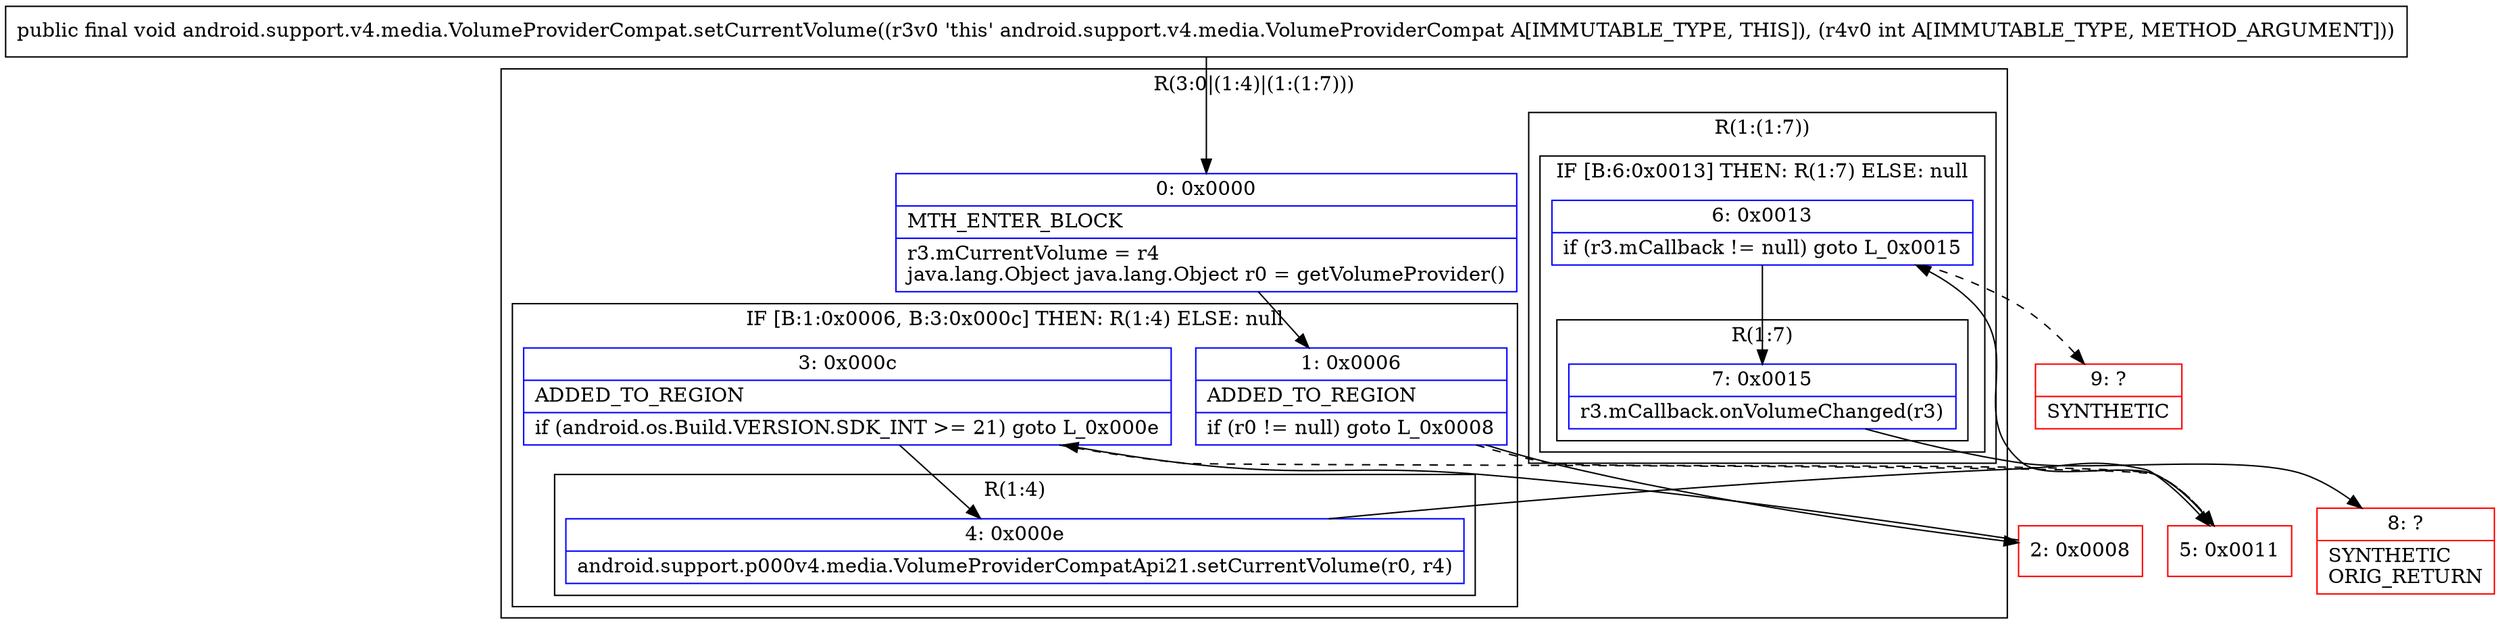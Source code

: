digraph "CFG forandroid.support.v4.media.VolumeProviderCompat.setCurrentVolume(I)V" {
subgraph cluster_Region_382700339 {
label = "R(3:0|(1:4)|(1:(1:7)))";
node [shape=record,color=blue];
Node_0 [shape=record,label="{0\:\ 0x0000|MTH_ENTER_BLOCK\l|r3.mCurrentVolume = r4\ljava.lang.Object java.lang.Object r0 = getVolumeProvider()\l}"];
subgraph cluster_IfRegion_1828426962 {
label = "IF [B:1:0x0006, B:3:0x000c] THEN: R(1:4) ELSE: null";
node [shape=record,color=blue];
Node_1 [shape=record,label="{1\:\ 0x0006|ADDED_TO_REGION\l|if (r0 != null) goto L_0x0008\l}"];
Node_3 [shape=record,label="{3\:\ 0x000c|ADDED_TO_REGION\l|if (android.os.Build.VERSION.SDK_INT \>= 21) goto L_0x000e\l}"];
subgraph cluster_Region_1461235875 {
label = "R(1:4)";
node [shape=record,color=blue];
Node_4 [shape=record,label="{4\:\ 0x000e|android.support.p000v4.media.VolumeProviderCompatApi21.setCurrentVolume(r0, r4)\l}"];
}
}
subgraph cluster_Region_406838533 {
label = "R(1:(1:7))";
node [shape=record,color=blue];
subgraph cluster_IfRegion_1578789423 {
label = "IF [B:6:0x0013] THEN: R(1:7) ELSE: null";
node [shape=record,color=blue];
Node_6 [shape=record,label="{6\:\ 0x0013|if (r3.mCallback != null) goto L_0x0015\l}"];
subgraph cluster_Region_153329829 {
label = "R(1:7)";
node [shape=record,color=blue];
Node_7 [shape=record,label="{7\:\ 0x0015|r3.mCallback.onVolumeChanged(r3)\l}"];
}
}
}
}
Node_2 [shape=record,color=red,label="{2\:\ 0x0008}"];
Node_5 [shape=record,color=red,label="{5\:\ 0x0011}"];
Node_8 [shape=record,color=red,label="{8\:\ ?|SYNTHETIC\lORIG_RETURN\l}"];
Node_9 [shape=record,color=red,label="{9\:\ ?|SYNTHETIC\l}"];
MethodNode[shape=record,label="{public final void android.support.v4.media.VolumeProviderCompat.setCurrentVolume((r3v0 'this' android.support.v4.media.VolumeProviderCompat A[IMMUTABLE_TYPE, THIS]), (r4v0 int A[IMMUTABLE_TYPE, METHOD_ARGUMENT])) }"];
MethodNode -> Node_0;
Node_0 -> Node_1;
Node_1 -> Node_2;
Node_1 -> Node_5[style=dashed];
Node_3 -> Node_4;
Node_3 -> Node_5[style=dashed];
Node_4 -> Node_5;
Node_6 -> Node_7;
Node_6 -> Node_9[style=dashed];
Node_7 -> Node_8;
Node_2 -> Node_3;
Node_5 -> Node_6;
}


